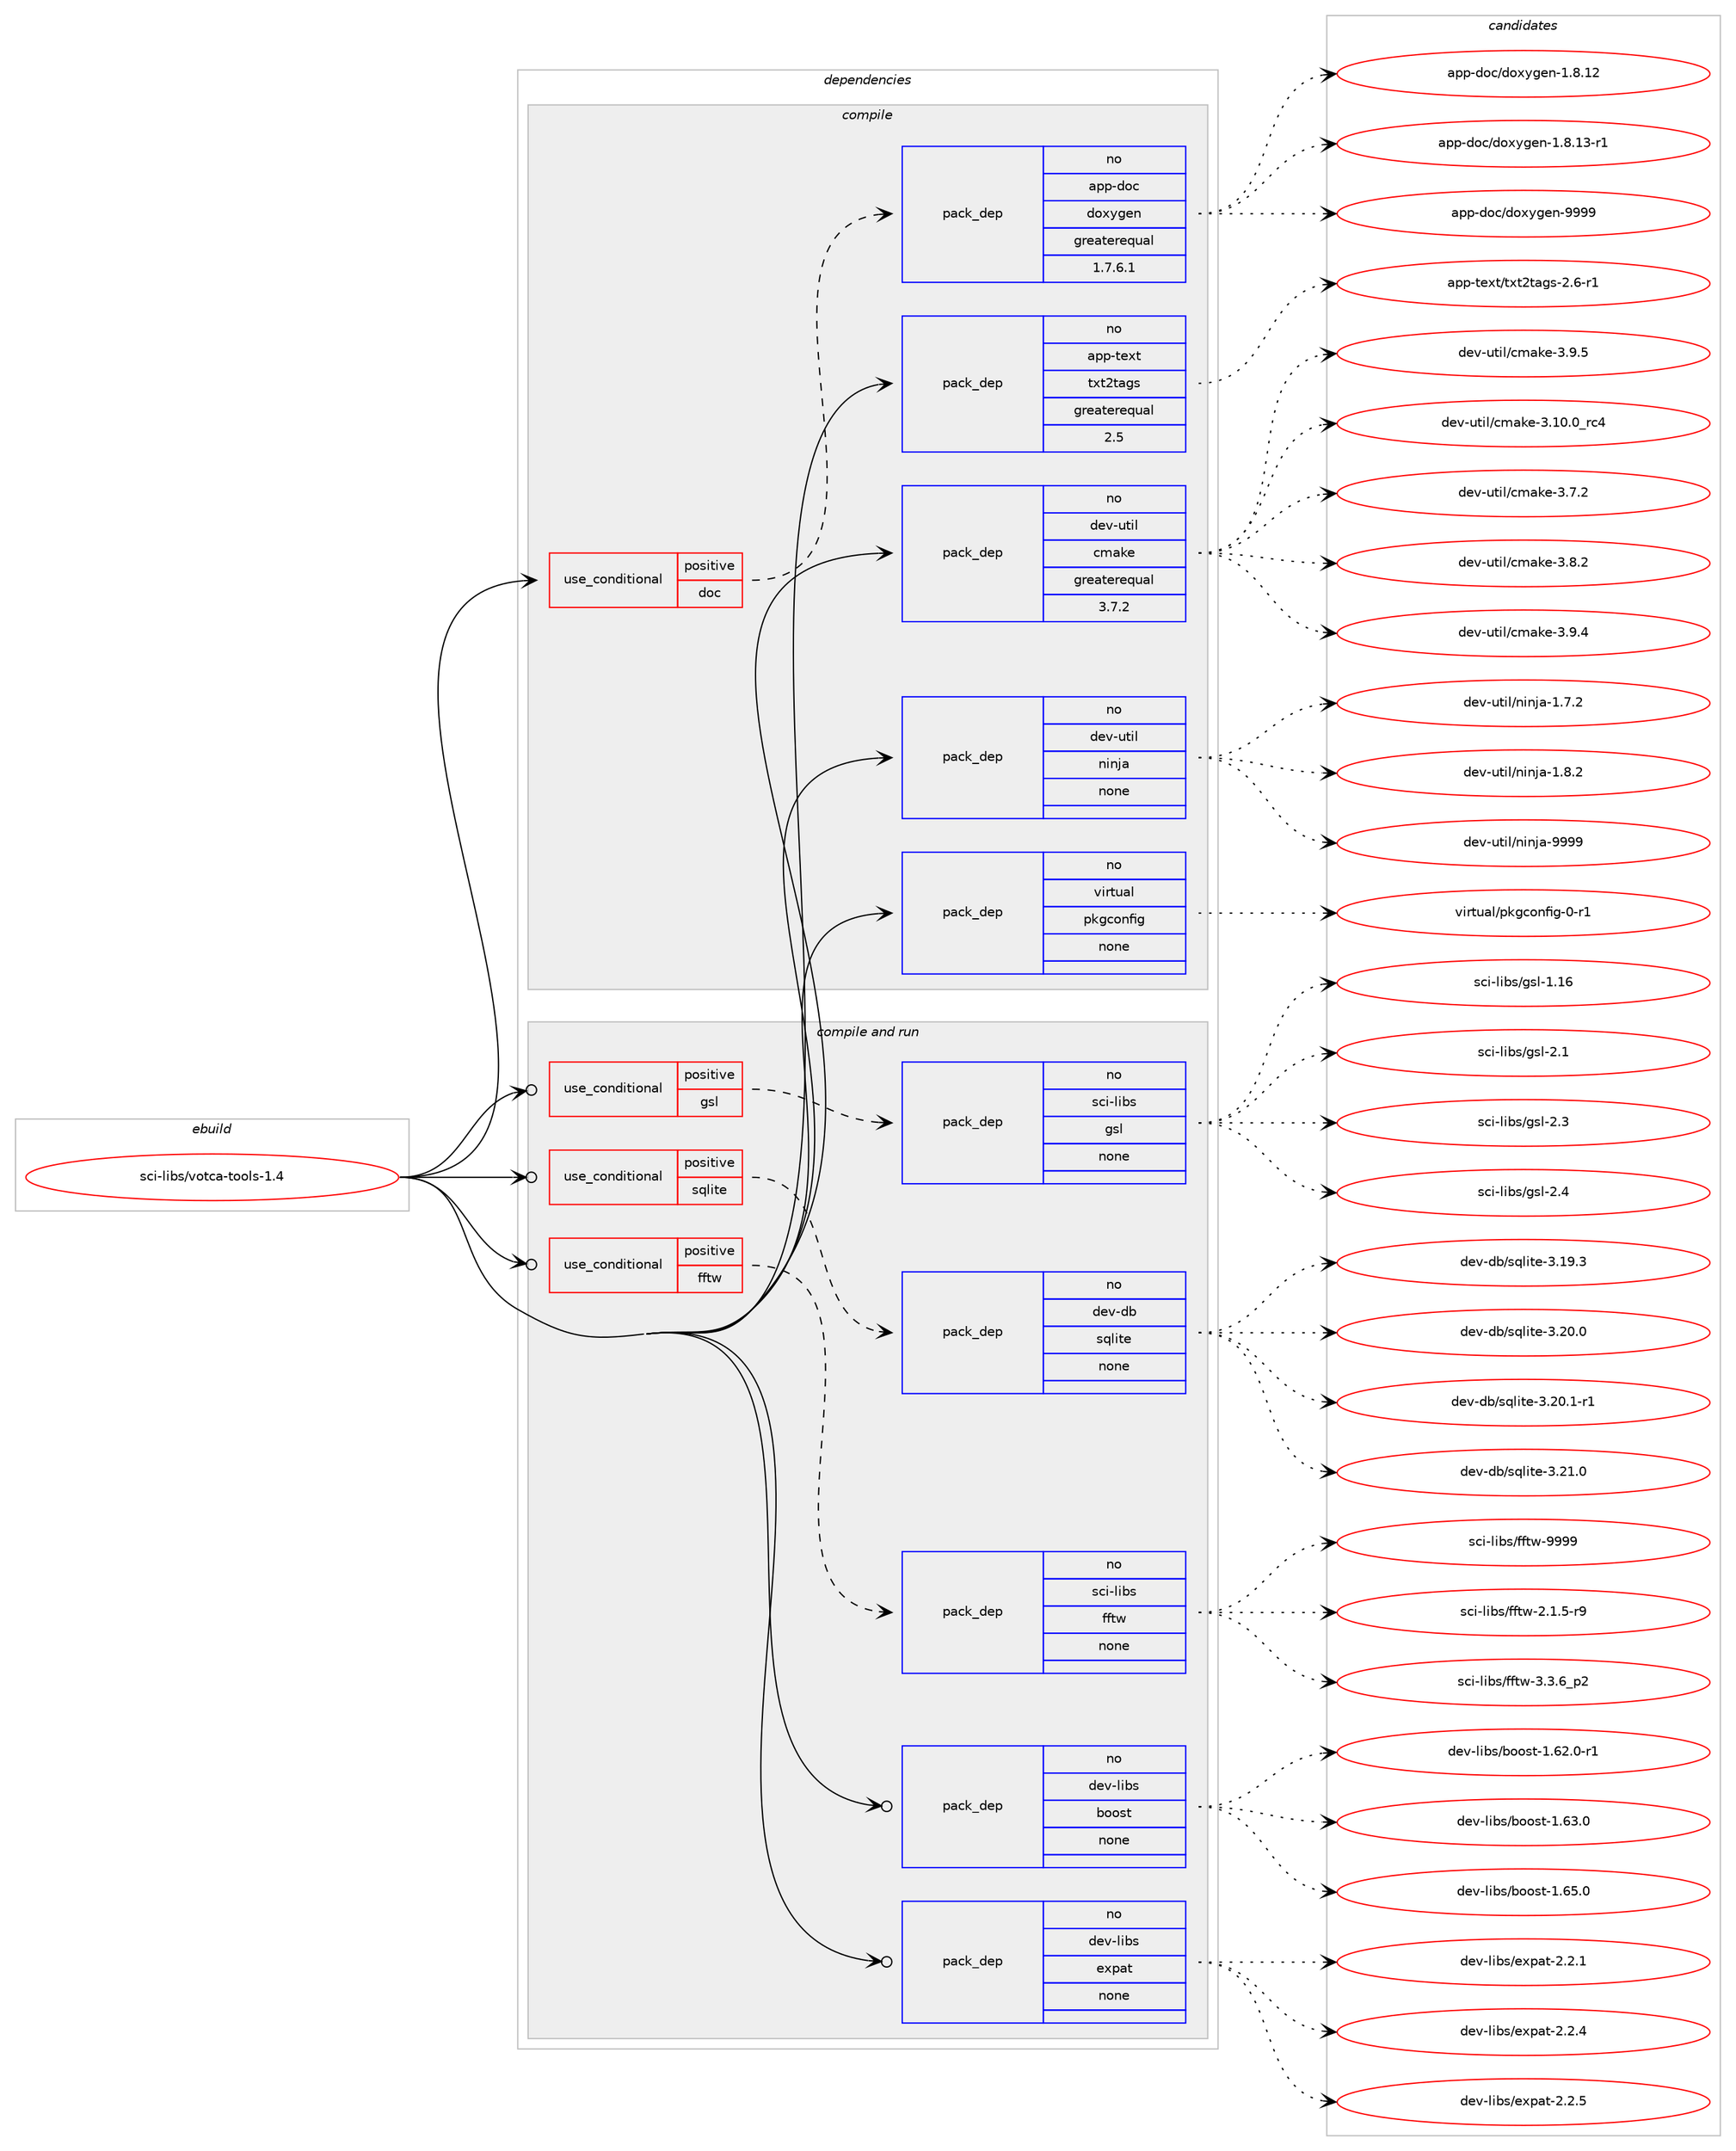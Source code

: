 digraph prolog {

# *************
# Graph options
# *************

newrank=true;
concentrate=true;
compound=true;
graph [rankdir=LR,fontname=Helvetica,fontsize=10,ranksep=1.5];#, ranksep=2.5, nodesep=0.2];
edge  [arrowhead=vee];
node  [fontname=Helvetica,fontsize=10];

# **********
# The ebuild
# **********

subgraph cluster_leftcol {
color=gray;
rank=same;
label=<<i>ebuild</i>>;
id [label="sci-libs/votca-tools-1.4", color=red, width=4, href="../sci-libs/votca-tools-1.4.svg"];
}

# ****************
# The dependencies
# ****************

subgraph cluster_midcol {
color=gray;
label=<<i>dependencies</i>>;
subgraph cluster_compile {
fillcolor="#eeeeee";
style=filled;
label=<<i>compile</i>>;
subgraph cond111166 {
dependency454206 [label=<<TABLE BORDER="0" CELLBORDER="1" CELLSPACING="0" CELLPADDING="4"><TR><TD ROWSPAN="3" CELLPADDING="10">use_conditional</TD></TR><TR><TD>positive</TD></TR><TR><TD>doc</TD></TR></TABLE>>, shape=none, color=red];
subgraph pack335104 {
dependency454207 [label=<<TABLE BORDER="0" CELLBORDER="1" CELLSPACING="0" CELLPADDING="4" WIDTH="220"><TR><TD ROWSPAN="6" CELLPADDING="30">pack_dep</TD></TR><TR><TD WIDTH="110">no</TD></TR><TR><TD>app-doc</TD></TR><TR><TD>doxygen</TD></TR><TR><TD>greaterequal</TD></TR><TR><TD>1.7.6.1</TD></TR></TABLE>>, shape=none, color=blue];
}
dependency454206:e -> dependency454207:w [weight=20,style="dashed",arrowhead="vee"];
}
id:e -> dependency454206:w [weight=20,style="solid",arrowhead="vee"];
subgraph pack335105 {
dependency454208 [label=<<TABLE BORDER="0" CELLBORDER="1" CELLSPACING="0" CELLPADDING="4" WIDTH="220"><TR><TD ROWSPAN="6" CELLPADDING="30">pack_dep</TD></TR><TR><TD WIDTH="110">no</TD></TR><TR><TD>app-text</TD></TR><TR><TD>txt2tags</TD></TR><TR><TD>greaterequal</TD></TR><TR><TD>2.5</TD></TR></TABLE>>, shape=none, color=blue];
}
id:e -> dependency454208:w [weight=20,style="solid",arrowhead="vee"];
subgraph pack335106 {
dependency454209 [label=<<TABLE BORDER="0" CELLBORDER="1" CELLSPACING="0" CELLPADDING="4" WIDTH="220"><TR><TD ROWSPAN="6" CELLPADDING="30">pack_dep</TD></TR><TR><TD WIDTH="110">no</TD></TR><TR><TD>dev-util</TD></TR><TR><TD>cmake</TD></TR><TR><TD>greaterequal</TD></TR><TR><TD>3.7.2</TD></TR></TABLE>>, shape=none, color=blue];
}
id:e -> dependency454209:w [weight=20,style="solid",arrowhead="vee"];
subgraph pack335107 {
dependency454210 [label=<<TABLE BORDER="0" CELLBORDER="1" CELLSPACING="0" CELLPADDING="4" WIDTH="220"><TR><TD ROWSPAN="6" CELLPADDING="30">pack_dep</TD></TR><TR><TD WIDTH="110">no</TD></TR><TR><TD>dev-util</TD></TR><TR><TD>ninja</TD></TR><TR><TD>none</TD></TR><TR><TD></TD></TR></TABLE>>, shape=none, color=blue];
}
id:e -> dependency454210:w [weight=20,style="solid",arrowhead="vee"];
subgraph pack335108 {
dependency454211 [label=<<TABLE BORDER="0" CELLBORDER="1" CELLSPACING="0" CELLPADDING="4" WIDTH="220"><TR><TD ROWSPAN="6" CELLPADDING="30">pack_dep</TD></TR><TR><TD WIDTH="110">no</TD></TR><TR><TD>virtual</TD></TR><TR><TD>pkgconfig</TD></TR><TR><TD>none</TD></TR><TR><TD></TD></TR></TABLE>>, shape=none, color=blue];
}
id:e -> dependency454211:w [weight=20,style="solid",arrowhead="vee"];
}
subgraph cluster_compileandrun {
fillcolor="#eeeeee";
style=filled;
label=<<i>compile and run</i>>;
subgraph cond111167 {
dependency454212 [label=<<TABLE BORDER="0" CELLBORDER="1" CELLSPACING="0" CELLPADDING="4"><TR><TD ROWSPAN="3" CELLPADDING="10">use_conditional</TD></TR><TR><TD>positive</TD></TR><TR><TD>fftw</TD></TR></TABLE>>, shape=none, color=red];
subgraph pack335109 {
dependency454213 [label=<<TABLE BORDER="0" CELLBORDER="1" CELLSPACING="0" CELLPADDING="4" WIDTH="220"><TR><TD ROWSPAN="6" CELLPADDING="30">pack_dep</TD></TR><TR><TD WIDTH="110">no</TD></TR><TR><TD>sci-libs</TD></TR><TR><TD>fftw</TD></TR><TR><TD>none</TD></TR><TR><TD></TD></TR></TABLE>>, shape=none, color=blue];
}
dependency454212:e -> dependency454213:w [weight=20,style="dashed",arrowhead="vee"];
}
id:e -> dependency454212:w [weight=20,style="solid",arrowhead="odotvee"];
subgraph cond111168 {
dependency454214 [label=<<TABLE BORDER="0" CELLBORDER="1" CELLSPACING="0" CELLPADDING="4"><TR><TD ROWSPAN="3" CELLPADDING="10">use_conditional</TD></TR><TR><TD>positive</TD></TR><TR><TD>gsl</TD></TR></TABLE>>, shape=none, color=red];
subgraph pack335110 {
dependency454215 [label=<<TABLE BORDER="0" CELLBORDER="1" CELLSPACING="0" CELLPADDING="4" WIDTH="220"><TR><TD ROWSPAN="6" CELLPADDING="30">pack_dep</TD></TR><TR><TD WIDTH="110">no</TD></TR><TR><TD>sci-libs</TD></TR><TR><TD>gsl</TD></TR><TR><TD>none</TD></TR><TR><TD></TD></TR></TABLE>>, shape=none, color=blue];
}
dependency454214:e -> dependency454215:w [weight=20,style="dashed",arrowhead="vee"];
}
id:e -> dependency454214:w [weight=20,style="solid",arrowhead="odotvee"];
subgraph cond111169 {
dependency454216 [label=<<TABLE BORDER="0" CELLBORDER="1" CELLSPACING="0" CELLPADDING="4"><TR><TD ROWSPAN="3" CELLPADDING="10">use_conditional</TD></TR><TR><TD>positive</TD></TR><TR><TD>sqlite</TD></TR></TABLE>>, shape=none, color=red];
subgraph pack335111 {
dependency454217 [label=<<TABLE BORDER="0" CELLBORDER="1" CELLSPACING="0" CELLPADDING="4" WIDTH="220"><TR><TD ROWSPAN="6" CELLPADDING="30">pack_dep</TD></TR><TR><TD WIDTH="110">no</TD></TR><TR><TD>dev-db</TD></TR><TR><TD>sqlite</TD></TR><TR><TD>none</TD></TR><TR><TD></TD></TR></TABLE>>, shape=none, color=blue];
}
dependency454216:e -> dependency454217:w [weight=20,style="dashed",arrowhead="vee"];
}
id:e -> dependency454216:w [weight=20,style="solid",arrowhead="odotvee"];
subgraph pack335112 {
dependency454218 [label=<<TABLE BORDER="0" CELLBORDER="1" CELLSPACING="0" CELLPADDING="4" WIDTH="220"><TR><TD ROWSPAN="6" CELLPADDING="30">pack_dep</TD></TR><TR><TD WIDTH="110">no</TD></TR><TR><TD>dev-libs</TD></TR><TR><TD>boost</TD></TR><TR><TD>none</TD></TR><TR><TD></TD></TR></TABLE>>, shape=none, color=blue];
}
id:e -> dependency454218:w [weight=20,style="solid",arrowhead="odotvee"];
subgraph pack335113 {
dependency454219 [label=<<TABLE BORDER="0" CELLBORDER="1" CELLSPACING="0" CELLPADDING="4" WIDTH="220"><TR><TD ROWSPAN="6" CELLPADDING="30">pack_dep</TD></TR><TR><TD WIDTH="110">no</TD></TR><TR><TD>dev-libs</TD></TR><TR><TD>expat</TD></TR><TR><TD>none</TD></TR><TR><TD></TD></TR></TABLE>>, shape=none, color=blue];
}
id:e -> dependency454219:w [weight=20,style="solid",arrowhead="odotvee"];
}
subgraph cluster_run {
fillcolor="#eeeeee";
style=filled;
label=<<i>run</i>>;
}
}

# **************
# The candidates
# **************

subgraph cluster_choices {
rank=same;
color=gray;
label=<<i>candidates</i>>;

subgraph choice335104 {
color=black;
nodesep=1;
choice9711211245100111994710011112012110310111045494656464950 [label="app-doc/doxygen-1.8.12", color=red, width=4,href="../app-doc/doxygen-1.8.12.svg"];
choice97112112451001119947100111120121103101110454946564649514511449 [label="app-doc/doxygen-1.8.13-r1", color=red, width=4,href="../app-doc/doxygen-1.8.13-r1.svg"];
choice971121124510011199471001111201211031011104557575757 [label="app-doc/doxygen-9999", color=red, width=4,href="../app-doc/doxygen-9999.svg"];
dependency454207:e -> choice9711211245100111994710011112012110310111045494656464950:w [style=dotted,weight="100"];
dependency454207:e -> choice97112112451001119947100111120121103101110454946564649514511449:w [style=dotted,weight="100"];
dependency454207:e -> choice971121124510011199471001111201211031011104557575757:w [style=dotted,weight="100"];
}
subgraph choice335105 {
color=black;
nodesep=1;
choice9711211245116101120116471161201165011697103115455046544511449 [label="app-text/txt2tags-2.6-r1", color=red, width=4,href="../app-text/txt2tags-2.6-r1.svg"];
dependency454208:e -> choice9711211245116101120116471161201165011697103115455046544511449:w [style=dotted,weight="100"];
}
subgraph choice335106 {
color=black;
nodesep=1;
choice1001011184511711610510847991099710710145514649484648951149952 [label="dev-util/cmake-3.10.0_rc4", color=red, width=4,href="../dev-util/cmake-3.10.0_rc4.svg"];
choice10010111845117116105108479910997107101455146554650 [label="dev-util/cmake-3.7.2", color=red, width=4,href="../dev-util/cmake-3.7.2.svg"];
choice10010111845117116105108479910997107101455146564650 [label="dev-util/cmake-3.8.2", color=red, width=4,href="../dev-util/cmake-3.8.2.svg"];
choice10010111845117116105108479910997107101455146574652 [label="dev-util/cmake-3.9.4", color=red, width=4,href="../dev-util/cmake-3.9.4.svg"];
choice10010111845117116105108479910997107101455146574653 [label="dev-util/cmake-3.9.5", color=red, width=4,href="../dev-util/cmake-3.9.5.svg"];
dependency454209:e -> choice1001011184511711610510847991099710710145514649484648951149952:w [style=dotted,weight="100"];
dependency454209:e -> choice10010111845117116105108479910997107101455146554650:w [style=dotted,weight="100"];
dependency454209:e -> choice10010111845117116105108479910997107101455146564650:w [style=dotted,weight="100"];
dependency454209:e -> choice10010111845117116105108479910997107101455146574652:w [style=dotted,weight="100"];
dependency454209:e -> choice10010111845117116105108479910997107101455146574653:w [style=dotted,weight="100"];
}
subgraph choice335107 {
color=black;
nodesep=1;
choice100101118451171161051084711010511010697454946554650 [label="dev-util/ninja-1.7.2", color=red, width=4,href="../dev-util/ninja-1.7.2.svg"];
choice100101118451171161051084711010511010697454946564650 [label="dev-util/ninja-1.8.2", color=red, width=4,href="../dev-util/ninja-1.8.2.svg"];
choice1001011184511711610510847110105110106974557575757 [label="dev-util/ninja-9999", color=red, width=4,href="../dev-util/ninja-9999.svg"];
dependency454210:e -> choice100101118451171161051084711010511010697454946554650:w [style=dotted,weight="100"];
dependency454210:e -> choice100101118451171161051084711010511010697454946564650:w [style=dotted,weight="100"];
dependency454210:e -> choice1001011184511711610510847110105110106974557575757:w [style=dotted,weight="100"];
}
subgraph choice335108 {
color=black;
nodesep=1;
choice11810511411611797108471121071039911111010210510345484511449 [label="virtual/pkgconfig-0-r1", color=red, width=4,href="../virtual/pkgconfig-0-r1.svg"];
dependency454211:e -> choice11810511411611797108471121071039911111010210510345484511449:w [style=dotted,weight="100"];
}
subgraph choice335109 {
color=black;
nodesep=1;
choice115991054510810598115471021021161194550464946534511457 [label="sci-libs/fftw-2.1.5-r9", color=red, width=4,href="../sci-libs/fftw-2.1.5-r9.svg"];
choice115991054510810598115471021021161194551465146549511250 [label="sci-libs/fftw-3.3.6_p2", color=red, width=4,href="../sci-libs/fftw-3.3.6_p2.svg"];
choice115991054510810598115471021021161194557575757 [label="sci-libs/fftw-9999", color=red, width=4,href="../sci-libs/fftw-9999.svg"];
dependency454213:e -> choice115991054510810598115471021021161194550464946534511457:w [style=dotted,weight="100"];
dependency454213:e -> choice115991054510810598115471021021161194551465146549511250:w [style=dotted,weight="100"];
dependency454213:e -> choice115991054510810598115471021021161194557575757:w [style=dotted,weight="100"];
}
subgraph choice335110 {
color=black;
nodesep=1;
choice115991054510810598115471031151084549464954 [label="sci-libs/gsl-1.16", color=red, width=4,href="../sci-libs/gsl-1.16.svg"];
choice1159910545108105981154710311510845504649 [label="sci-libs/gsl-2.1", color=red, width=4,href="../sci-libs/gsl-2.1.svg"];
choice1159910545108105981154710311510845504651 [label="sci-libs/gsl-2.3", color=red, width=4,href="../sci-libs/gsl-2.3.svg"];
choice1159910545108105981154710311510845504652 [label="sci-libs/gsl-2.4", color=red, width=4,href="../sci-libs/gsl-2.4.svg"];
dependency454215:e -> choice115991054510810598115471031151084549464954:w [style=dotted,weight="100"];
dependency454215:e -> choice1159910545108105981154710311510845504649:w [style=dotted,weight="100"];
dependency454215:e -> choice1159910545108105981154710311510845504651:w [style=dotted,weight="100"];
dependency454215:e -> choice1159910545108105981154710311510845504652:w [style=dotted,weight="100"];
}
subgraph choice335111 {
color=black;
nodesep=1;
choice10010111845100984711511310810511610145514649574651 [label="dev-db/sqlite-3.19.3", color=red, width=4,href="../dev-db/sqlite-3.19.3.svg"];
choice10010111845100984711511310810511610145514650484648 [label="dev-db/sqlite-3.20.0", color=red, width=4,href="../dev-db/sqlite-3.20.0.svg"];
choice100101118451009847115113108105116101455146504846494511449 [label="dev-db/sqlite-3.20.1-r1", color=red, width=4,href="../dev-db/sqlite-3.20.1-r1.svg"];
choice10010111845100984711511310810511610145514650494648 [label="dev-db/sqlite-3.21.0", color=red, width=4,href="../dev-db/sqlite-3.21.0.svg"];
dependency454217:e -> choice10010111845100984711511310810511610145514649574651:w [style=dotted,weight="100"];
dependency454217:e -> choice10010111845100984711511310810511610145514650484648:w [style=dotted,weight="100"];
dependency454217:e -> choice100101118451009847115113108105116101455146504846494511449:w [style=dotted,weight="100"];
dependency454217:e -> choice10010111845100984711511310810511610145514650494648:w [style=dotted,weight="100"];
}
subgraph choice335112 {
color=black;
nodesep=1;
choice10010111845108105981154798111111115116454946545046484511449 [label="dev-libs/boost-1.62.0-r1", color=red, width=4,href="../dev-libs/boost-1.62.0-r1.svg"];
choice1001011184510810598115479811111111511645494654514648 [label="dev-libs/boost-1.63.0", color=red, width=4,href="../dev-libs/boost-1.63.0.svg"];
choice1001011184510810598115479811111111511645494654534648 [label="dev-libs/boost-1.65.0", color=red, width=4,href="../dev-libs/boost-1.65.0.svg"];
dependency454218:e -> choice10010111845108105981154798111111115116454946545046484511449:w [style=dotted,weight="100"];
dependency454218:e -> choice1001011184510810598115479811111111511645494654514648:w [style=dotted,weight="100"];
dependency454218:e -> choice1001011184510810598115479811111111511645494654534648:w [style=dotted,weight="100"];
}
subgraph choice335113 {
color=black;
nodesep=1;
choice10010111845108105981154710112011297116455046504649 [label="dev-libs/expat-2.2.1", color=red, width=4,href="../dev-libs/expat-2.2.1.svg"];
choice10010111845108105981154710112011297116455046504652 [label="dev-libs/expat-2.2.4", color=red, width=4,href="../dev-libs/expat-2.2.4.svg"];
choice10010111845108105981154710112011297116455046504653 [label="dev-libs/expat-2.2.5", color=red, width=4,href="../dev-libs/expat-2.2.5.svg"];
dependency454219:e -> choice10010111845108105981154710112011297116455046504649:w [style=dotted,weight="100"];
dependency454219:e -> choice10010111845108105981154710112011297116455046504652:w [style=dotted,weight="100"];
dependency454219:e -> choice10010111845108105981154710112011297116455046504653:w [style=dotted,weight="100"];
}
}

}

